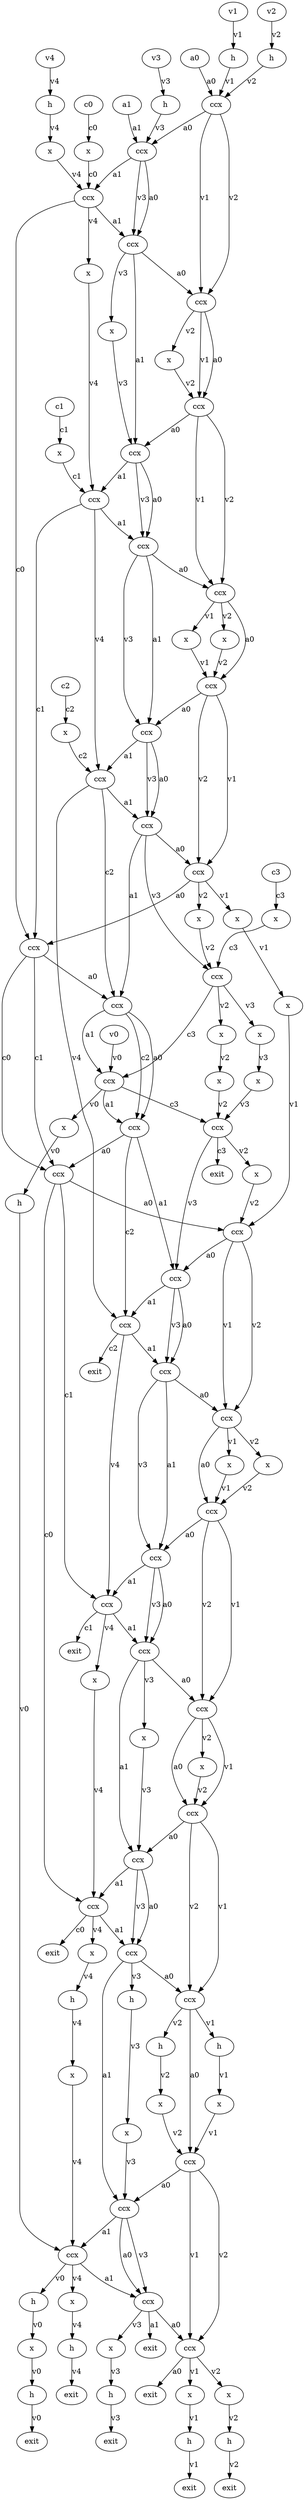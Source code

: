 digraph  {
h_0 [label=h, line=11, order=1];
h_2 [label=h, line=12, order=2];
h_4 [label=h, line=13, order=3];
h_6 [label=h, line=14, order=4];
x_8 [label=x, line=17, order=5];
x_10 [label=x, line=18, order=6];
x_12 [label=x, line=19, order=7];
x_14 [label=x, line=20, order=8];
x_16 [label=x, line=21, order=9];
ccx_18 [label=ccx, line=22, order=10];
ccx_22 [label=ccx, line=23, order=11];
ccx_26 [label=ccx, line=24, order=12];
ccx_30 [label=ccx, line=25, order=13];
ccx_34 [label=ccx, line=26, order=14];
x_38 [label=x, line=27, order=15];
x_40 [label=x, line=28, order=16];
x_42 [label=x, line=29, order=17];
ccx_44 [label=ccx, line=30, order=18];
ccx_48 [label=ccx, line=31, order=19];
ccx_52 [label=ccx, line=32, order=20];
ccx_56 [label=ccx, line=33, order=21];
ccx_60 [label=ccx, line=34, order=22];
x_64 [label=x, line=35, order=23];
x_66 [label=x, line=36, order=24];
ccx_68 [label=ccx, line=37, order=25];
ccx_72 [label=ccx, line=38, order=26];
ccx_76 [label=ccx, line=39, order=27];
ccx_80 [label=ccx, line=40, order=28];
ccx_84 [label=ccx, line=41, order=29];
x_88 [label=x, line=42, order=30];
x_90 [label=x, line=43, order=31];
ccx_92 [label=ccx, line=44, order=32];
x_96 [label=x, line=45, order=33];
x_98 [label=x, line=46, order=34];
ccx_100 [label=ccx, line=47, order=35];
ccx_104 [label=ccx, line=48, order=36];
ccx_108 [label=ccx, line=49, order=37];
ccx_112 [label=ccx, line=50, order=38];
ccx_116 [label=ccx, line=51, order=39];
x_120 [label=x, line=52, order=40];
x_122 [label=x, line=53, order=41];
ccx_124 [label=ccx, line=54, order=42];
c3_exit_127 [label=exit, order=8287];
x_128 [label=x, line=55, order=43];
x_130 [label=x, line=56, order=44];
ccx_132 [label=ccx, line=57, order=45];
ccx_136 [label=ccx, line=58, order=46];
ccx_140 [label=ccx, line=59, order=47];
c2_exit_143 [label=exit, order=8287];
ccx_144 [label=ccx, line=60, order=48];
ccx_148 [label=ccx, line=61, order=49];
x_152 [label=x, line=62, order=50];
x_154 [label=x, line=63, order=51];
ccx_156 [label=ccx, line=64, order=52];
ccx_160 [label=ccx, line=65, order=53];
ccx_164 [label=ccx, line=66, order=54];
c1_exit_167 [label=exit, order=8287];
ccx_168 [label=ccx, line=67, order=55];
ccx_172 [label=ccx, line=68, order=56];
x_176 [label=x, line=69, order=57];
x_178 [label=x, line=70, order=58];
x_180 [label=x, line=71, order=59];
ccx_182 [label=ccx, line=72, order=60];
ccx_186 [label=ccx, line=73, order=61];
ccx_190 [label=ccx, line=74, order=62];
c0_exit_193 [label=exit, order=8287];
ccx_194 [label=ccx, line=75, order=63];
ccx_198 [label=ccx, line=76, order=64];
x_202 [label=x, line=77, order=65];
h_204 [label=h, line=80, order=66];
h_206 [label=h, line=81, order=67];
h_208 [label=h, line=82, order=68];
h_210 [label=h, line=83, order=69];
x_212 [label=x, line=84, order=70];
x_214 [label=x, line=85, order=71];
x_216 [label=x, line=86, order=72];
x_218 [label=x, line=87, order=73];
x_220 [label=x, line=88, order=74];
h_222 [label=h, line=89, order=75];
ccx_224 [label=ccx, line=90, order=76];
ccx_228 [label=ccx, line=91, order=77];
ccx_232 [label=ccx, line=92, order=78];
ccx_236 [label=ccx, line=93, order=79];
a1_exit_239 [label=exit, order=8287];
ccx_240 [label=ccx, line=94, order=80];
a0_exit_243 [label=exit, order=8287];
h_244 [label=h, line=95, order=81];
x_246 [label=x, line=96, order=82];
x_248 [label=x, line=97, order=83];
x_250 [label=x, line=98, order=84];
x_252 [label=x, line=99, order=85];
x_254 [label=x, line=100, order=86];
h_256 [label=h, line=101, order=87];
v0_exit_257 [label=exit, order=8287];
h_258 [label=h, line=102, order=88];
v1_exit_259 [label=exit, order=8287];
h_260 [label=h, line=103, order=89];
v2_exit_261 [label=exit, order=8287];
h_262 [label=h, line=104, order=90];
v3_exit_263 [label=exit, order=8287];
h_264 [label=h, line=105, order=91];
v4_exit_265 [label=exit, order=8287];
v1 [label=v1, order=0];
v2 [label=v2, order=0];
v3 [label=v3, order=0];
v4 [label=v4, order=0];
c0 [label=c0, order=0];
c1 [label=c1, order=0];
c2 [label=c2, order=0];
c3 [label=c3, order=0];
a0 [label=a0, order=0];
a1 [label=a1, order=0];
v0 [label=v0, order=0];
h_0 -> ccx_18  [key=0, label=v1];
h_2 -> ccx_18  [key=0, label=v2];
h_4 -> ccx_22  [key=0, label=v3];
h_6 -> x_16  [key=0, label=v4];
x_8 -> ccx_26  [key=0, label=c0];
x_10 -> ccx_52  [key=0, label=c1];
x_12 -> ccx_76  [key=0, label=c2];
x_14 -> ccx_92  [key=0, label=c3];
x_16 -> ccx_26  [key=0, label=v4];
ccx_18 -> ccx_22  [key=0, label=a0];
ccx_18 -> ccx_34  [key=0, label=v1];
ccx_18 -> ccx_34  [key=1, label=v2];
ccx_22 -> ccx_26  [key=0, label=a1];
ccx_22 -> ccx_30  [key=0, label=v3];
ccx_22 -> ccx_30  [key=1, label=a0];
ccx_26 -> ccx_30  [key=0, label=a1];
ccx_26 -> x_42  [key=0, label=v4];
ccx_26 -> ccx_100  [key=0, label=c0];
ccx_30 -> ccx_34  [key=0, label=a0];
ccx_30 -> x_40  [key=0, label=v3];
ccx_30 -> ccx_48  [key=0, label=a1];
ccx_34 -> x_38  [key=0, label=v2];
ccx_34 -> ccx_44  [key=0, label=v1];
ccx_34 -> ccx_44  [key=1, label=a0];
x_38 -> ccx_44  [key=0, label=v2];
x_40 -> ccx_48  [key=0, label=v3];
x_42 -> ccx_52  [key=0, label=v4];
ccx_44 -> ccx_48  [key=0, label=a0];
ccx_44 -> ccx_60  [key=0, label=v1];
ccx_44 -> ccx_60  [key=1, label=v2];
ccx_48 -> ccx_52  [key=0, label=a1];
ccx_48 -> ccx_56  [key=0, label=v3];
ccx_48 -> ccx_56  [key=1, label=a0];
ccx_52 -> ccx_56  [key=0, label=a1];
ccx_52 -> ccx_76  [key=0, label=v4];
ccx_52 -> ccx_100  [key=0, label=c1];
ccx_56 -> ccx_60  [key=0, label=a0];
ccx_56 -> ccx_72  [key=0, label=v3];
ccx_56 -> ccx_72  [key=1, label=a1];
ccx_60 -> x_64  [key=0, label=v1];
ccx_60 -> x_66  [key=0, label=v2];
ccx_60 -> ccx_68  [key=0, label=a0];
x_64 -> ccx_68  [key=0, label=v1];
x_66 -> ccx_68  [key=0, label=v2];
ccx_68 -> ccx_72  [key=0, label=a0];
ccx_68 -> ccx_84  [key=0, label=v1];
ccx_68 -> ccx_84  [key=1, label=v2];
ccx_72 -> ccx_76  [key=0, label=a1];
ccx_72 -> ccx_80  [key=0, label=v3];
ccx_72 -> ccx_80  [key=1, label=a0];
ccx_76 -> ccx_80  [key=0, label=a1];
ccx_76 -> ccx_104  [key=0, label=c2];
ccx_76 -> ccx_140  [key=0, label=v4];
ccx_80 -> ccx_84  [key=0, label=a0];
ccx_80 -> ccx_92  [key=0, label=v3];
ccx_80 -> ccx_104  [key=0, label=a1];
ccx_84 -> x_88  [key=0, label=v1];
ccx_84 -> x_90  [key=0, label=v2];
ccx_84 -> ccx_100  [key=0, label=a0];
x_88 -> x_128  [key=0, label=v1];
x_90 -> ccx_92  [key=0, label=v2];
ccx_92 -> x_96  [key=0, label=v2];
ccx_92 -> x_98  [key=0, label=v3];
ccx_92 -> ccx_108  [key=0, label=c3];
x_96 -> x_120  [key=0, label=v2];
x_98 -> x_122  [key=0, label=v3];
ccx_100 -> ccx_104  [key=0, label=a0];
ccx_100 -> ccx_116  [key=0, label=c0];
ccx_100 -> ccx_116  [key=1, label=c1];
ccx_104 -> ccx_108  [key=0, label=a1];
ccx_104 -> ccx_112  [key=0, label=c2];
ccx_104 -> ccx_112  [key=1, label=a0];
ccx_108 -> ccx_112  [key=0, label=a1];
ccx_108 -> ccx_124  [key=0, label=c3];
ccx_108 -> x_212  [key=0, label=v0];
ccx_112 -> ccx_116  [key=0, label=a0];
ccx_112 -> ccx_136  [key=0, label=a1];
ccx_112 -> ccx_140  [key=0, label=c2];
ccx_116 -> ccx_132  [key=0, label=a0];
ccx_116 -> ccx_164  [key=0, label=c1];
ccx_116 -> ccx_190  [key=0, label=c0];
x_120 -> ccx_124  [key=0, label=v2];
x_122 -> ccx_124  [key=0, label=v3];
ccx_124 -> c3_exit_127  [key=0, label=c3];
ccx_124 -> x_130  [key=0, label=v2];
ccx_124 -> ccx_136  [key=0, label=v3];
x_128 -> ccx_132  [key=0, label=v1];
x_130 -> ccx_132  [key=0, label=v2];
ccx_132 -> ccx_136  [key=0, label=a0];
ccx_132 -> ccx_148  [key=0, label=v1];
ccx_132 -> ccx_148  [key=1, label=v2];
ccx_136 -> ccx_140  [key=0, label=a1];
ccx_136 -> ccx_144  [key=0, label=v3];
ccx_136 -> ccx_144  [key=1, label=a0];
ccx_140 -> c2_exit_143  [key=0, label=c2];
ccx_140 -> ccx_144  [key=0, label=a1];
ccx_140 -> ccx_164  [key=0, label=v4];
ccx_144 -> ccx_148  [key=0, label=a0];
ccx_144 -> ccx_160  [key=0, label=v3];
ccx_144 -> ccx_160  [key=1, label=a1];
ccx_148 -> x_152  [key=0, label=v1];
ccx_148 -> x_154  [key=0, label=v2];
ccx_148 -> ccx_156  [key=0, label=a0];
x_152 -> ccx_156  [key=0, label=v1];
x_154 -> ccx_156  [key=0, label=v2];
ccx_156 -> ccx_160  [key=0, label=a0];
ccx_156 -> ccx_172  [key=0, label=v1];
ccx_156 -> ccx_172  [key=1, label=v2];
ccx_160 -> ccx_164  [key=0, label=a1];
ccx_160 -> ccx_168  [key=0, label=v3];
ccx_160 -> ccx_168  [key=1, label=a0];
ccx_164 -> c1_exit_167  [key=0, label=c1];
ccx_164 -> ccx_168  [key=0, label=a1];
ccx_164 -> x_180  [key=0, label=v4];
ccx_168 -> ccx_172  [key=0, label=a0];
ccx_168 -> x_178  [key=0, label=v3];
ccx_168 -> ccx_186  [key=0, label=a1];
ccx_172 -> x_176  [key=0, label=v2];
ccx_172 -> ccx_182  [key=0, label=v1];
ccx_172 -> ccx_182  [key=1, label=a0];
x_176 -> ccx_182  [key=0, label=v2];
x_178 -> ccx_186  [key=0, label=v3];
x_180 -> ccx_190  [key=0, label=v4];
ccx_182 -> ccx_186  [key=0, label=a0];
ccx_182 -> ccx_198  [key=0, label=v1];
ccx_182 -> ccx_198  [key=1, label=v2];
ccx_186 -> ccx_190  [key=0, label=a1];
ccx_186 -> ccx_194  [key=0, label=v3];
ccx_186 -> ccx_194  [key=1, label=a0];
ccx_190 -> c0_exit_193  [key=0, label=c0];
ccx_190 -> ccx_194  [key=0, label=a1];
ccx_190 -> x_202  [key=0, label=v4];
ccx_194 -> ccx_198  [key=0, label=a0];
ccx_194 -> h_208  [key=0, label=v3];
ccx_194 -> ccx_228  [key=0, label=a1];
ccx_198 -> h_204  [key=0, label=v1];
ccx_198 -> h_206  [key=0, label=v2];
ccx_198 -> ccx_224  [key=0, label=a0];
x_202 -> h_210  [key=0, label=v4];
h_204 -> x_214  [key=0, label=v1];
h_206 -> x_216  [key=0, label=v2];
h_208 -> x_218  [key=0, label=v3];
h_210 -> x_220  [key=0, label=v4];
x_212 -> h_222  [key=0, label=v0];
x_214 -> ccx_224  [key=0, label=v1];
x_216 -> ccx_224  [key=0, label=v2];
x_218 -> ccx_228  [key=0, label=v3];
x_220 -> ccx_232  [key=0, label=v4];
h_222 -> ccx_232  [key=0, label=v0];
ccx_224 -> ccx_228  [key=0, label=a0];
ccx_224 -> ccx_240  [key=0, label=v1];
ccx_224 -> ccx_240  [key=1, label=v2];
ccx_228 -> ccx_232  [key=0, label=a1];
ccx_228 -> ccx_236  [key=0, label=v3];
ccx_228 -> ccx_236  [key=1, label=a0];
ccx_232 -> ccx_236  [key=0, label=a1];
ccx_232 -> h_244  [key=0, label=v0];
ccx_232 -> x_254  [key=0, label=v4];
ccx_236 -> a1_exit_239  [key=0, label=a1];
ccx_236 -> ccx_240  [key=0, label=a0];
ccx_236 -> x_252  [key=0, label=v3];
ccx_240 -> a0_exit_243  [key=0, label=a0];
ccx_240 -> x_248  [key=0, label=v1];
ccx_240 -> x_250  [key=0, label=v2];
h_244 -> x_246  [key=0, label=v0];
x_246 -> h_256  [key=0, label=v0];
x_248 -> h_258  [key=0, label=v1];
x_250 -> h_260  [key=0, label=v2];
x_252 -> h_262  [key=0, label=v3];
x_254 -> h_264  [key=0, label=v4];
h_256 -> v0_exit_257  [key=0, label=v0];
h_258 -> v1_exit_259  [key=0, label=v1];
h_260 -> v2_exit_261  [key=0, label=v2];
h_262 -> v3_exit_263  [key=0, label=v3];
h_264 -> v4_exit_265  [key=0, label=v4];
v1 -> h_0  [key=0, label=v1];
v2 -> h_2  [key=0, label=v2];
v3 -> h_4  [key=0, label=v3];
v4 -> h_6  [key=0, label=v4];
c0 -> x_8  [key=0, label=c0];
c1 -> x_10  [key=0, label=c1];
c2 -> x_12  [key=0, label=c2];
c3 -> x_14  [key=0, label=c3];
a0 -> ccx_18  [key=0, label=a0];
a1 -> ccx_22  [key=0, label=a1];
v0 -> ccx_108  [key=0, label=v0];
}
